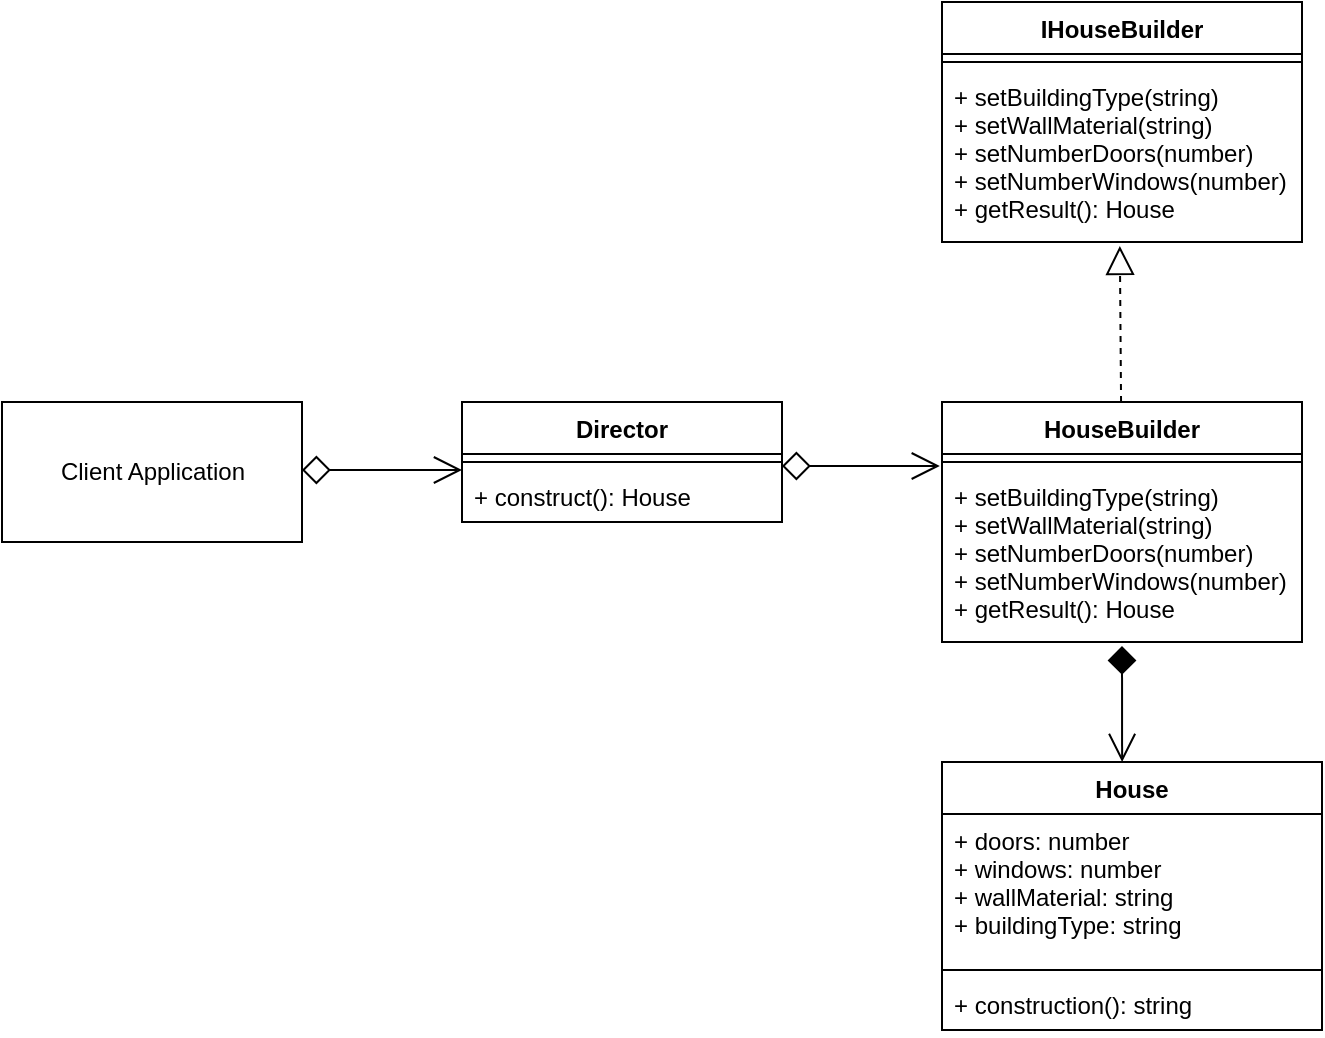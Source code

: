 <mxfile>
    <diagram id="XEX8GdqOAOKDl8bTp3bf" name="Page-1">
        <mxGraphModel dx="1269" dy="601" grid="1" gridSize="10" guides="1" tooltips="1" connect="1" arrows="1" fold="1" page="1" pageScale="1" pageWidth="827" pageHeight="1169" math="0" shadow="0">
            <root>
                <mxCell id="0"/>
                <mxCell id="1" parent="0"/>
                <mxCell id="H73cLSaQ3Y7SqmAkLEeB-80" value="Client Application" style="html=1;" parent="1" vertex="1">
                    <mxGeometry x="10" y="280" width="150" height="70" as="geometry"/>
                </mxCell>
                <mxCell id="H73cLSaQ3Y7SqmAkLEeB-81" value="Director" style="swimlane;fontStyle=1;align=center;verticalAlign=top;childLayout=stackLayout;horizontal=1;startSize=26;horizontalStack=0;resizeParent=1;resizeParentMax=0;resizeLast=0;collapsible=1;marginBottom=0;" parent="1" vertex="1">
                    <mxGeometry x="240" y="280" width="160" height="60" as="geometry"/>
                </mxCell>
                <mxCell id="H73cLSaQ3Y7SqmAkLEeB-83" value="" style="line;strokeWidth=1;fillColor=none;align=left;verticalAlign=middle;spacingTop=-1;spacingLeft=3;spacingRight=3;rotatable=0;labelPosition=right;points=[];portConstraint=eastwest;" parent="H73cLSaQ3Y7SqmAkLEeB-81" vertex="1">
                    <mxGeometry y="26" width="160" height="8" as="geometry"/>
                </mxCell>
                <mxCell id="H73cLSaQ3Y7SqmAkLEeB-84" value="+ construct(): House" style="text;strokeColor=none;fillColor=none;align=left;verticalAlign=top;spacingLeft=4;spacingRight=4;overflow=hidden;rotatable=0;points=[[0,0.5],[1,0.5]];portConstraint=eastwest;" parent="H73cLSaQ3Y7SqmAkLEeB-81" vertex="1">
                    <mxGeometry y="34" width="160" height="26" as="geometry"/>
                </mxCell>
                <mxCell id="H73cLSaQ3Y7SqmAkLEeB-85" value="IHouseBuilder" style="swimlane;fontStyle=1;align=center;verticalAlign=top;childLayout=stackLayout;horizontal=1;startSize=26;horizontalStack=0;resizeParent=1;resizeParentMax=0;resizeLast=0;collapsible=1;marginBottom=0;" parent="1" vertex="1">
                    <mxGeometry x="480" y="80" width="180" height="120" as="geometry"/>
                </mxCell>
                <mxCell id="H73cLSaQ3Y7SqmAkLEeB-87" value="" style="line;strokeWidth=1;fillColor=none;align=left;verticalAlign=middle;spacingTop=-1;spacingLeft=3;spacingRight=3;rotatable=0;labelPosition=right;points=[];portConstraint=eastwest;" parent="H73cLSaQ3Y7SqmAkLEeB-85" vertex="1">
                    <mxGeometry y="26" width="180" height="8" as="geometry"/>
                </mxCell>
                <mxCell id="H73cLSaQ3Y7SqmAkLEeB-88" value="+ setBuildingType(string)&#10;+ setWallMaterial(string)&#10;+ setNumberDoors(number)&#10;+ setNumberWindows(number)&#10;+ getResult(): House" style="text;strokeColor=none;fillColor=none;align=left;verticalAlign=top;spacingLeft=4;spacingRight=4;overflow=hidden;rotatable=0;points=[[0,0.5],[1,0.5]];portConstraint=eastwest;" parent="H73cLSaQ3Y7SqmAkLEeB-85" vertex="1">
                    <mxGeometry y="34" width="180" height="86" as="geometry"/>
                </mxCell>
                <mxCell id="H73cLSaQ3Y7SqmAkLEeB-89" value="HouseBuilder" style="swimlane;fontStyle=1;align=center;verticalAlign=top;childLayout=stackLayout;horizontal=1;startSize=26;horizontalStack=0;resizeParent=1;resizeParentMax=0;resizeLast=0;collapsible=1;marginBottom=0;" parent="1" vertex="1">
                    <mxGeometry x="480" y="280" width="180" height="120" as="geometry"/>
                </mxCell>
                <mxCell id="H73cLSaQ3Y7SqmAkLEeB-90" value="" style="line;strokeWidth=1;fillColor=none;align=left;verticalAlign=middle;spacingTop=-1;spacingLeft=3;spacingRight=3;rotatable=0;labelPosition=right;points=[];portConstraint=eastwest;" parent="H73cLSaQ3Y7SqmAkLEeB-89" vertex="1">
                    <mxGeometry y="26" width="180" height="8" as="geometry"/>
                </mxCell>
                <mxCell id="H73cLSaQ3Y7SqmAkLEeB-91" value="+ setBuildingType(string)&#10;+ setWallMaterial(string)&#10;+ setNumberDoors(number)&#10;+ setNumberWindows(number)&#10;+ getResult(): House" style="text;strokeColor=none;fillColor=none;align=left;verticalAlign=top;spacingLeft=4;spacingRight=4;overflow=hidden;rotatable=0;points=[[0,0.5],[1,0.5]];portConstraint=eastwest;" parent="H73cLSaQ3Y7SqmAkLEeB-89" vertex="1">
                    <mxGeometry y="34" width="180" height="86" as="geometry"/>
                </mxCell>
                <mxCell id="H73cLSaQ3Y7SqmAkLEeB-92" value="House" style="swimlane;fontStyle=1;align=center;verticalAlign=top;childLayout=stackLayout;horizontal=1;startSize=26;horizontalStack=0;resizeParent=1;resizeParentMax=0;resizeLast=0;collapsible=1;marginBottom=0;" parent="1" vertex="1">
                    <mxGeometry x="480" y="460" width="190" height="134" as="geometry"/>
                </mxCell>
                <mxCell id="H73cLSaQ3Y7SqmAkLEeB-93" value="+ doors: number&#10;+ windows: number&#10;+ wallMaterial: string&#10;+ buildingType: string" style="text;strokeColor=none;fillColor=none;align=left;verticalAlign=top;spacingLeft=4;spacingRight=4;overflow=hidden;rotatable=0;points=[[0,0.5],[1,0.5]];portConstraint=eastwest;" parent="H73cLSaQ3Y7SqmAkLEeB-92" vertex="1">
                    <mxGeometry y="26" width="190" height="74" as="geometry"/>
                </mxCell>
                <mxCell id="H73cLSaQ3Y7SqmAkLEeB-94" value="" style="line;strokeWidth=1;fillColor=none;align=left;verticalAlign=middle;spacingTop=-1;spacingLeft=3;spacingRight=3;rotatable=0;labelPosition=right;points=[];portConstraint=eastwest;" parent="H73cLSaQ3Y7SqmAkLEeB-92" vertex="1">
                    <mxGeometry y="100" width="190" height="8" as="geometry"/>
                </mxCell>
                <mxCell id="H73cLSaQ3Y7SqmAkLEeB-95" value="+ construction(): string" style="text;strokeColor=none;fillColor=none;align=left;verticalAlign=top;spacingLeft=4;spacingRight=4;overflow=hidden;rotatable=0;points=[[0,0.5],[1,0.5]];portConstraint=eastwest;" parent="H73cLSaQ3Y7SqmAkLEeB-92" vertex="1">
                    <mxGeometry y="108" width="190" height="26" as="geometry"/>
                </mxCell>
                <mxCell id="H73cLSaQ3Y7SqmAkLEeB-96" value="" style="html=1;verticalAlign=bottom;startArrow=diamond;startFill=0;endArrow=open;startSize=12;endFill=0;endSize=12;" parent="1" edge="1">
                    <mxGeometry y="10" width="60" relative="1" as="geometry">
                        <mxPoint x="160" y="314" as="sourcePoint"/>
                        <mxPoint x="240" y="314" as="targetPoint"/>
                        <mxPoint as="offset"/>
                    </mxGeometry>
                </mxCell>
                <mxCell id="H73cLSaQ3Y7SqmAkLEeB-97" value="" style="html=1;verticalAlign=bottom;startArrow=diamond;startFill=0;endArrow=open;startSize=12;endFill=0;endSize=12;entryX=-0.006;entryY=0.75;entryDx=0;entryDy=0;entryPerimeter=0;" parent="1" target="H73cLSaQ3Y7SqmAkLEeB-90" edge="1">
                    <mxGeometry y="10" width="60" relative="1" as="geometry">
                        <mxPoint x="400" y="312" as="sourcePoint"/>
                        <mxPoint x="250" y="324" as="targetPoint"/>
                        <mxPoint as="offset"/>
                    </mxGeometry>
                </mxCell>
                <mxCell id="H73cLSaQ3Y7SqmAkLEeB-98" value="" style="html=1;verticalAlign=bottom;startArrow=none;startFill=0;endArrow=block;startSize=12;endFill=0;endSize=12;entryX=0.494;entryY=1.023;entryDx=0;entryDy=0;entryPerimeter=0;dashed=1;" parent="1" source="H73cLSaQ3Y7SqmAkLEeB-89" target="H73cLSaQ3Y7SqmAkLEeB-88" edge="1">
                    <mxGeometry y="10" width="60" relative="1" as="geometry">
                        <mxPoint x="410" y="322" as="sourcePoint"/>
                        <mxPoint x="488.92" y="322" as="targetPoint"/>
                        <mxPoint as="offset"/>
                    </mxGeometry>
                </mxCell>
                <mxCell id="H73cLSaQ3Y7SqmAkLEeB-99" value="" style="html=1;verticalAlign=bottom;startArrow=diamond;startFill=1;endArrow=open;startSize=12;endFill=0;endSize=12;entryX=0.474;entryY=0;entryDx=0;entryDy=0;entryPerimeter=0;" parent="1" target="H73cLSaQ3Y7SqmAkLEeB-92" edge="1">
                    <mxGeometry y="10" width="60" relative="1" as="geometry">
                        <mxPoint x="570" y="402" as="sourcePoint"/>
                        <mxPoint x="498.92" y="332" as="targetPoint"/>
                        <mxPoint as="offset"/>
                    </mxGeometry>
                </mxCell>
            </root>
        </mxGraphModel>
    </diagram>
</mxfile>